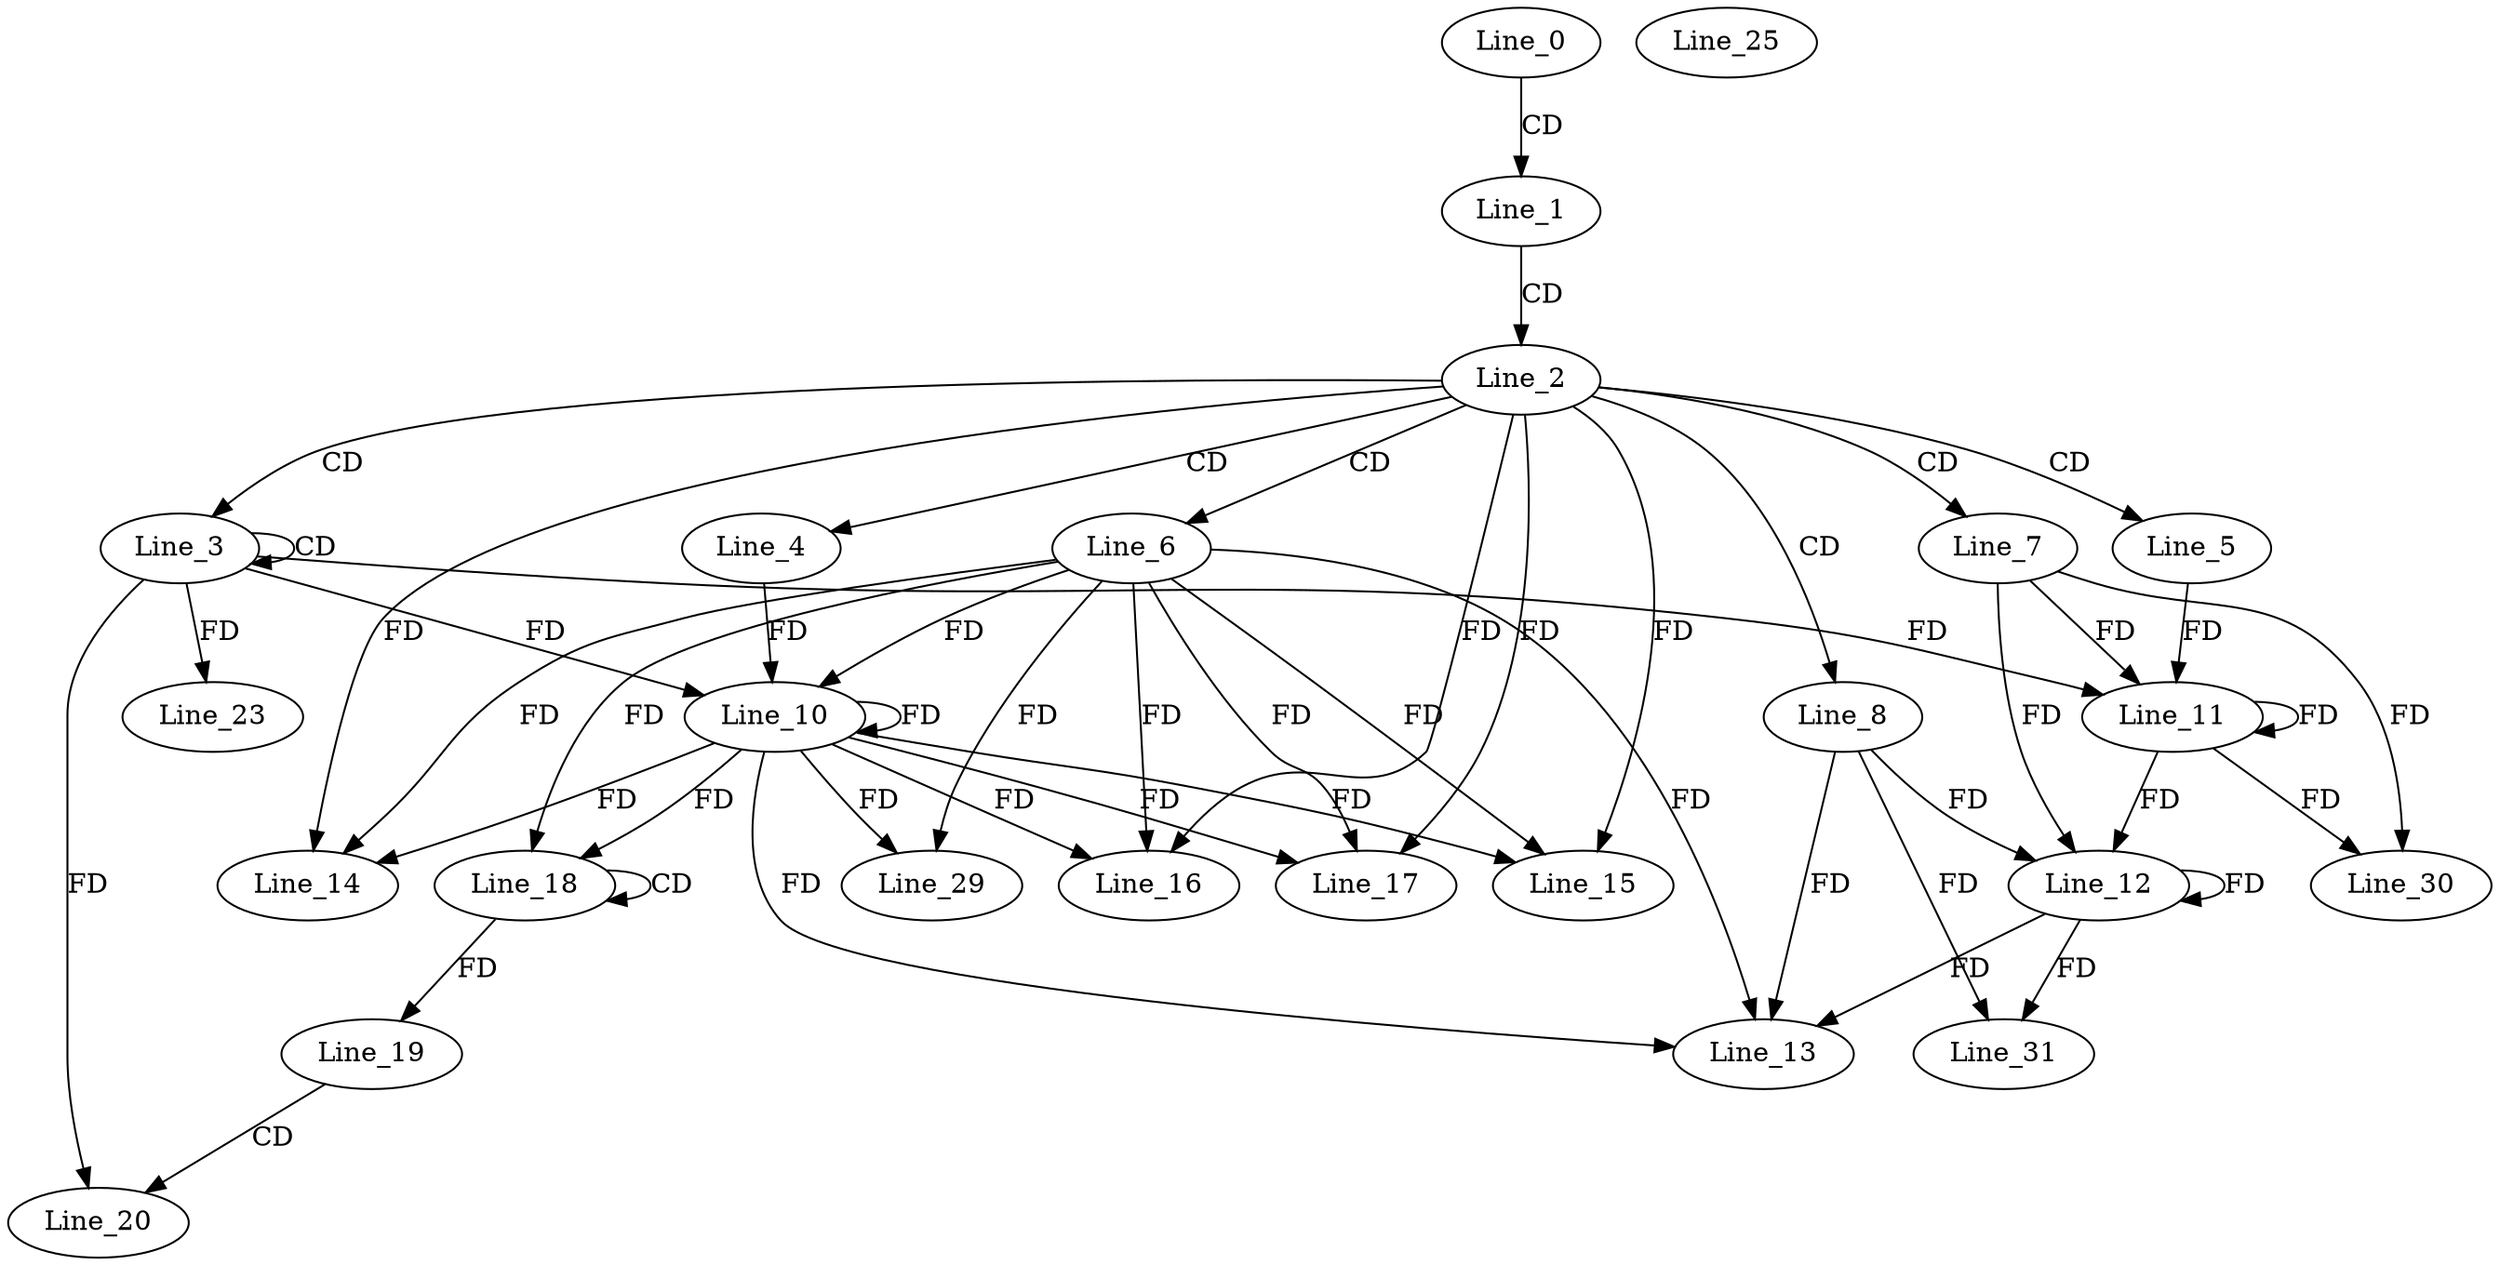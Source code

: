 digraph G {
  Line_0;
  Line_1;
  Line_2;
  Line_3;
  Line_3;
  Line_4;
  Line_5;
  Line_6;
  Line_7;
  Line_8;
  Line_10;
  Line_10;
  Line_11;
  Line_11;
  Line_12;
  Line_12;
  Line_13;
  Line_13;
  Line_14;
  Line_14;
  Line_15;
  Line_15;
  Line_16;
  Line_16;
  Line_17;
  Line_17;
  Line_18;
  Line_18;
  Line_19;
  Line_20;
  Line_23;
  Line_25;
  Line_29;
  Line_30;
  Line_31;
  Line_0 -> Line_1 [ label="CD" ];
  Line_1 -> Line_2 [ label="CD" ];
  Line_2 -> Line_3 [ label="CD" ];
  Line_3 -> Line_3 [ label="CD" ];
  Line_2 -> Line_4 [ label="CD" ];
  Line_2 -> Line_5 [ label="CD" ];
  Line_2 -> Line_6 [ label="CD" ];
  Line_2 -> Line_7 [ label="CD" ];
  Line_2 -> Line_8 [ label="CD" ];
  Line_6 -> Line_10 [ label="FD" ];
  Line_10 -> Line_10 [ label="FD" ];
  Line_3 -> Line_10 [ label="FD" ];
  Line_4 -> Line_10 [ label="FD" ];
  Line_7 -> Line_11 [ label="FD" ];
  Line_11 -> Line_11 [ label="FD" ];
  Line_3 -> Line_11 [ label="FD" ];
  Line_5 -> Line_11 [ label="FD" ];
  Line_8 -> Line_12 [ label="FD" ];
  Line_12 -> Line_12 [ label="FD" ];
  Line_7 -> Line_12 [ label="FD" ];
  Line_11 -> Line_12 [ label="FD" ];
  Line_6 -> Line_13 [ label="FD" ];
  Line_10 -> Line_13 [ label="FD" ];
  Line_8 -> Line_13 [ label="FD" ];
  Line_12 -> Line_13 [ label="FD" ];
  Line_6 -> Line_14 [ label="FD" ];
  Line_10 -> Line_14 [ label="FD" ];
  Line_2 -> Line_14 [ label="FD" ];
  Line_6 -> Line_15 [ label="FD" ];
  Line_10 -> Line_15 [ label="FD" ];
  Line_2 -> Line_15 [ label="FD" ];
  Line_6 -> Line_16 [ label="FD" ];
  Line_10 -> Line_16 [ label="FD" ];
  Line_2 -> Line_16 [ label="FD" ];
  Line_6 -> Line_17 [ label="FD" ];
  Line_10 -> Line_17 [ label="FD" ];
  Line_2 -> Line_17 [ label="FD" ];
  Line_18 -> Line_18 [ label="CD" ];
  Line_6 -> Line_18 [ label="FD" ];
  Line_10 -> Line_18 [ label="FD" ];
  Line_18 -> Line_19 [ label="FD" ];
  Line_19 -> Line_20 [ label="CD" ];
  Line_3 -> Line_20 [ label="FD" ];
  Line_3 -> Line_23 [ label="FD" ];
  Line_6 -> Line_29 [ label="FD" ];
  Line_10 -> Line_29 [ label="FD" ];
  Line_7 -> Line_30 [ label="FD" ];
  Line_11 -> Line_30 [ label="FD" ];
  Line_8 -> Line_31 [ label="FD" ];
  Line_12 -> Line_31 [ label="FD" ];
}
